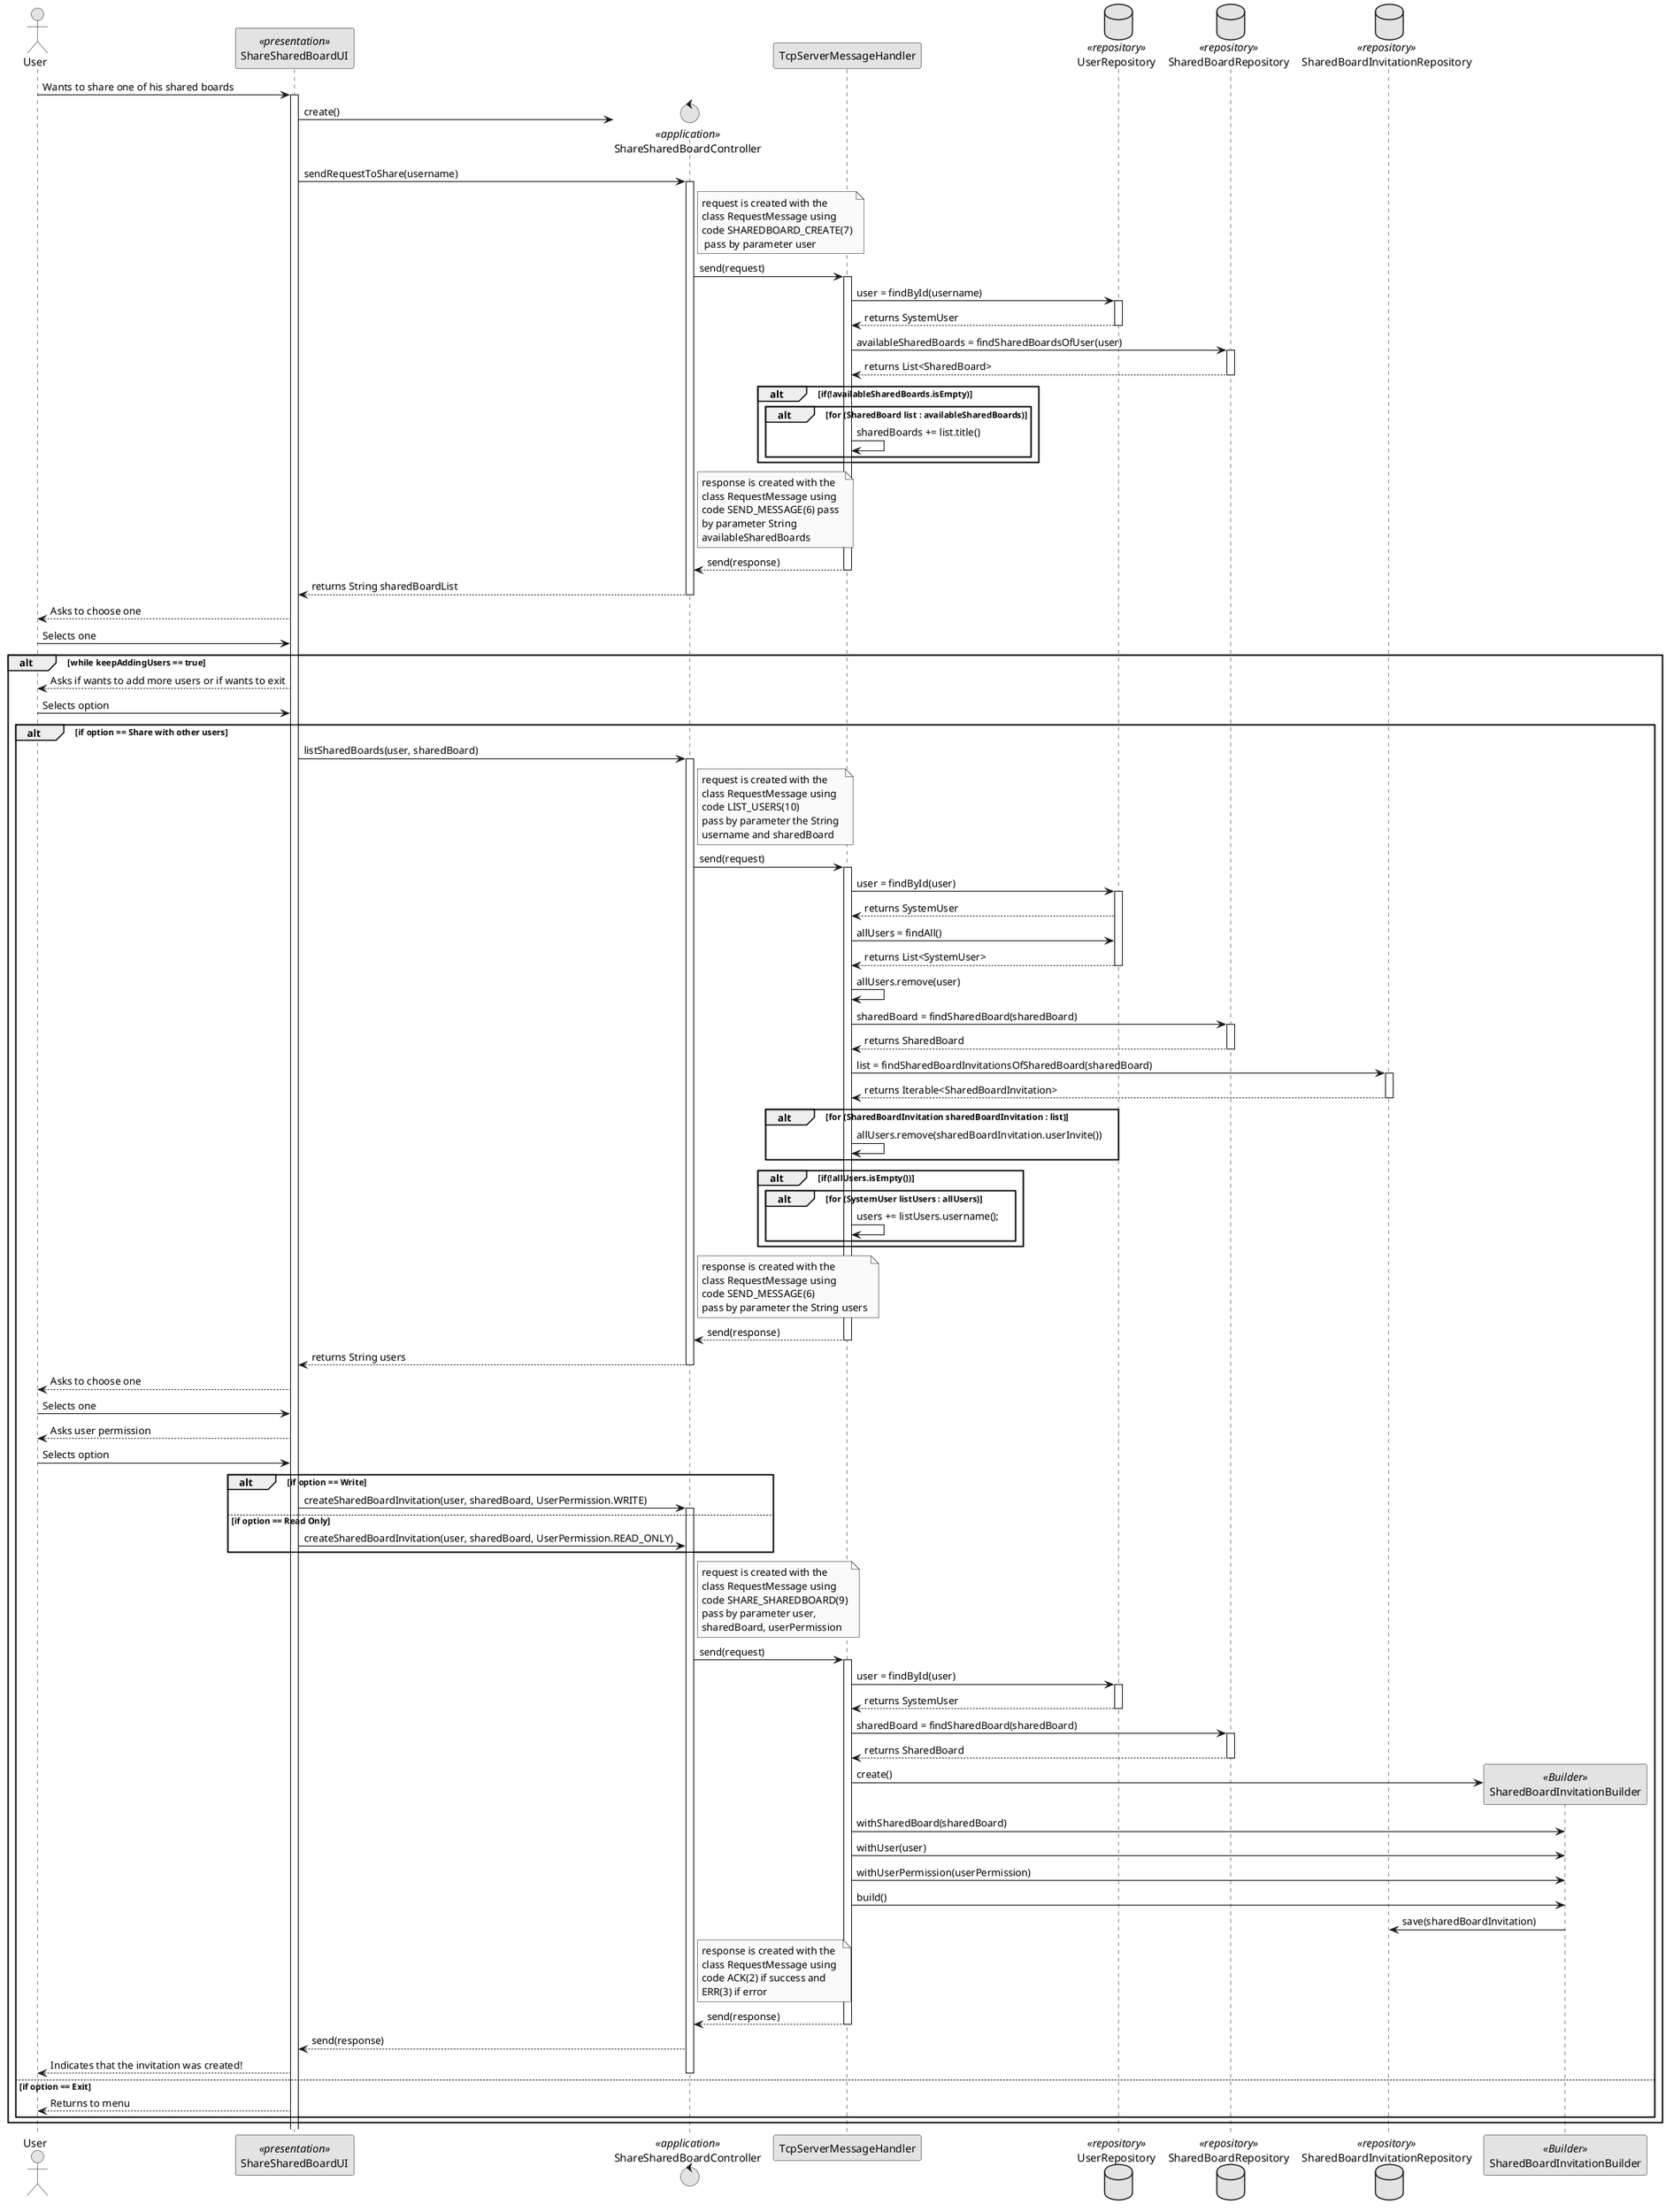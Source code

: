 @startuml
'http://plantuml.com/skinparam.html
skinparam monochrome true
skinparam packageStyle rect
skinparam defaultFontName FG Virgil
skinparam shadowing false

actor User as Actor
participant ShareSharedBoardUI as UI <<presentation>>
control ShareSharedBoardController as ShareSharedBoardController <<application>>
participant TcpServerMessageHandler
database UserRepository <<repository>>
database SharedBoardRepository <<repository>>
database SharedBoardInvitationRepository <<repository>>
participant SharedBoardInvitationBuilder <<Builder>>

Actor -> UI: Wants to share one of his shared boards
activate UI
    UI ->  ShareSharedBoardController **: create()
    UI -> ShareSharedBoardController: sendRequestToShare(username)
    activate ShareSharedBoardController
        note right of ShareSharedBoardController: request is created with the \nclass RequestMessage using \ncode SHAREDBOARD_CREATE(7)\n pass by parameter user
        ShareSharedBoardController -> TcpServerMessageHandler: send(request)
        activate TcpServerMessageHandler
        TcpServerMessageHandler -> UserRepository: user = findById(username)
        activate UserRepository
            UserRepository --> TcpServerMessageHandler: returns SystemUser
        deactivate UserRepository
        TcpServerMessageHandler -> SharedBoardRepository: availableSharedBoards = findSharedBoardsOfUser(user)
        activate SharedBoardRepository
            SharedBoardRepository --> TcpServerMessageHandler: returns List<SharedBoard>
        deactivate SharedBoardRepository
            alt if(!availableSharedBoards.isEmpty)
                alt for (SharedBoard list : availableSharedBoards)
                TcpServerMessageHandler -> TcpServerMessageHandler: sharedBoards += list.title()
                end
            end
        deactivate SharedBoardRepository
        note right of ShareSharedBoardController: response is created with the \nclass RequestMessage using \ncode SEND_MESSAGE(6) pass \nby parameter String \navailableSharedBoards
        TcpServerMessageHandler --> ShareSharedBoardController: send(response)
        deactivate TcpServerMessageHandler
        ShareSharedBoardController --> UI: returns String sharedBoardList
    deactivate ShareSharedBoardController
    UI --> Actor: Asks to choose one
    Actor -> UI: Selects one
    alt while keepAddingUsers == true
        UI --> Actor: Asks if wants to add more users or if wants to exit
        Actor -> UI: Selects option
        alt if option == Share with other users
            UI -> ShareSharedBoardController: listSharedBoards(user, sharedBoard)
            activate ShareSharedBoardController
                note right of ShareSharedBoardController: request is created with the \nclass RequestMessage using \ncode LIST_USERS(10) \npass by parameter the String \nusername and sharedBoard
                        ShareSharedBoardController -> TcpServerMessageHandler: send(request)
                        activate TcpServerMessageHandler
                            TcpServerMessageHandler -> UserRepository: user = findById(user)
                            activate UserRepository
                                UserRepository --> TcpServerMessageHandler: returns SystemUser
                                TcpServerMessageHandler -> UserRepository: allUsers = findAll()
                                UserRepository --> TcpServerMessageHandler: returns List<SystemUser>
                            deactivate UserRepository
                            TcpServerMessageHandler -> TcpServerMessageHandler: allUsers.remove(user)
                            TcpServerMessageHandler -> SharedBoardRepository: sharedBoard = findSharedBoard(sharedBoard)
                            activate SharedBoardRepository
                                SharedBoardRepository --> TcpServerMessageHandler: returns SharedBoard
                            deactivate SharedBoardRepository
                            TcpServerMessageHandler -> SharedBoardInvitationRepository: list = findSharedBoardInvitationsOfSharedBoard(sharedBoard)
                            activate SharedBoardInvitationRepository
                                SharedBoardInvitationRepository --> TcpServerMessageHandler: returns Iterable<SharedBoardInvitation>
                            deactivate SharedBoardInvitationRepository
                            alt for (SharedBoardInvitation sharedBoardInvitation : list)
                                TcpServerMessageHandler -> TcpServerMessageHandler: allUsers.remove(sharedBoardInvitation.userInvite())
                            end
                            alt if(!allUsers.isEmpty())
                                alt for (SystemUser listUsers : allUsers)
                                    TcpServerMessageHandler -> TcpServerMessageHandler: users += listUsers.username();
                                end
                            end
                            note right of ShareSharedBoardController: response is created with the \nclass RequestMessage using \ncode SEND_MESSAGE(6) \npass by parameter the String users
                            TcpServerMessageHandler --> ShareSharedBoardController: send(response)
                        deactivate TcpServerMessageHandler
                ShareSharedBoardController --> UI: returns String users
            deactivate ShareSharedBoardController
            UI --> Actor: Asks to choose one
            Actor -> UI: Selects one
            UI --> Actor: Asks user permission
            Actor -> UI: Selects option
            alt if option == Write
                UI -> ShareSharedBoardController: createSharedBoardInvitation(user, sharedBoard, UserPermission.WRITE)
                activate ShareSharedBoardController
            else if option == Read Only
                UI -> ShareSharedBoardController: createSharedBoardInvitation(user, sharedBoard, UserPermission.READ_ONLY)
            end
                activate ShareSharedBoardController
                    note right of ShareSharedBoardController: request is created with the \nclass RequestMessage using \ncode SHARE_SHAREDBOARD(9)\npass by parameter user,\nsharedBoard, userPermission
                    ShareSharedBoardController -> TcpServerMessageHandler: send(request)
                    activate TcpServerMessageHandler
                        TcpServerMessageHandler -> UserRepository: user = findById(user)
                        activate UserRepository
                            UserRepository --> TcpServerMessageHandler: returns SystemUser
                        deactivate UserRepository
                        TcpServerMessageHandler -> SharedBoardRepository: sharedBoard = findSharedBoard(sharedBoard)
                        activate SharedBoardRepository
                            SharedBoardRepository --> TcpServerMessageHandler: returns SharedBoard
                        deactivate SharedBoardRepository
                        TcpServerMessageHandler -> SharedBoardInvitationBuilder**: create()
                        TcpServerMessageHandler -> SharedBoardInvitationBuilder: withSharedBoard(sharedBoard)
                        TcpServerMessageHandler -> SharedBoardInvitationBuilder: withUser(user)
                        TcpServerMessageHandler -> SharedBoardInvitationBuilder: withUserPermission(userPermission)
                        TcpServerMessageHandler -> SharedBoardInvitationBuilder: build()
                        SharedBoardInvitationBuilder -> SharedBoardInvitationRepository: save(sharedBoardInvitation)

                        note right of ShareSharedBoardController: response is created with the \nclass RequestMessage using \ncode ACK(2) if success and \nERR(3) if error
                        TcpServerMessageHandler --> ShareSharedBoardController: send(response)
                    deactivate TcpServerMessageHandler
                    ShareSharedBoardController --> UI: send(response)
                    UI --> Actor: Indicates that the invitation was created!
                deactivate ShareSharedBoardController

        else if option == Exit
            UI --> Actor: Returns to menu
        end
    end



@enduml